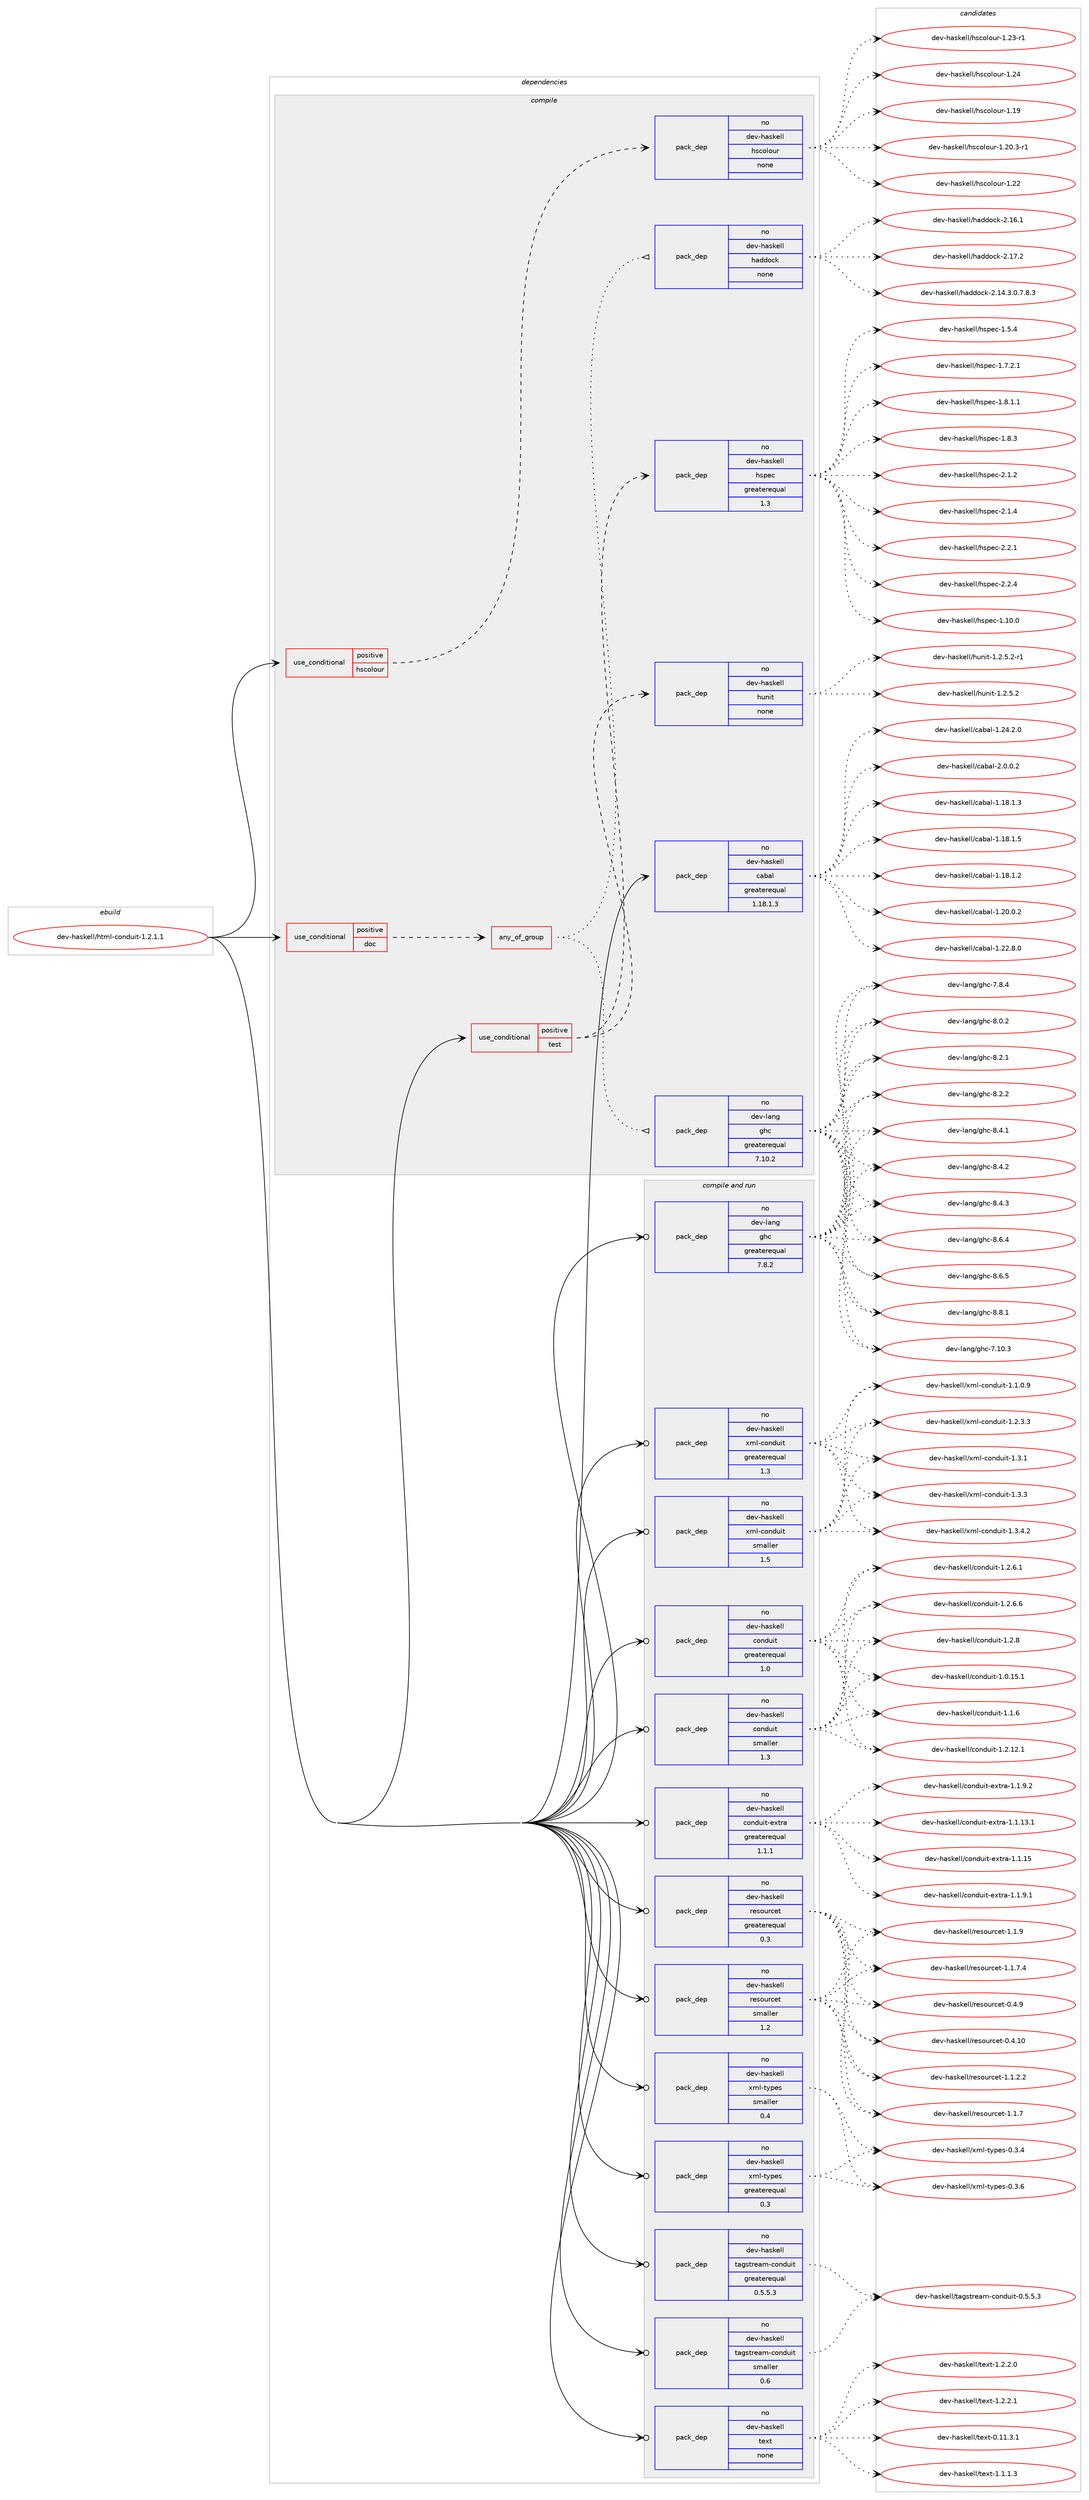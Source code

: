 digraph prolog {

# *************
# Graph options
# *************

newrank=true;
concentrate=true;
compound=true;
graph [rankdir=LR,fontname=Helvetica,fontsize=10,ranksep=1.5];#, ranksep=2.5, nodesep=0.2];
edge  [arrowhead=vee];
node  [fontname=Helvetica,fontsize=10];

# **********
# The ebuild
# **********

subgraph cluster_leftcol {
color=gray;
rank=same;
label=<<i>ebuild</i>>;
id [label="dev-haskell/html-conduit-1.2.1.1", color=red, width=4, href="../dev-haskell/html-conduit-1.2.1.1.svg"];
}

# ****************
# The dependencies
# ****************

subgraph cluster_midcol {
color=gray;
label=<<i>dependencies</i>>;
subgraph cluster_compile {
fillcolor="#eeeeee";
style=filled;
label=<<i>compile</i>>;
subgraph cond126249 {
dependency535902 [label=<<TABLE BORDER="0" CELLBORDER="1" CELLSPACING="0" CELLPADDING="4"><TR><TD ROWSPAN="3" CELLPADDING="10">use_conditional</TD></TR><TR><TD>positive</TD></TR><TR><TD>doc</TD></TR></TABLE>>, shape=none, color=red];
subgraph any10037 {
dependency535903 [label=<<TABLE BORDER="0" CELLBORDER="1" CELLSPACING="0" CELLPADDING="4"><TR><TD CELLPADDING="10">any_of_group</TD></TR></TABLE>>, shape=none, color=red];subgraph pack399259 {
dependency535904 [label=<<TABLE BORDER="0" CELLBORDER="1" CELLSPACING="0" CELLPADDING="4" WIDTH="220"><TR><TD ROWSPAN="6" CELLPADDING="30">pack_dep</TD></TR><TR><TD WIDTH="110">no</TD></TR><TR><TD>dev-haskell</TD></TR><TR><TD>haddock</TD></TR><TR><TD>none</TD></TR><TR><TD></TD></TR></TABLE>>, shape=none, color=blue];
}
dependency535903:e -> dependency535904:w [weight=20,style="dotted",arrowhead="oinv"];
subgraph pack399260 {
dependency535905 [label=<<TABLE BORDER="0" CELLBORDER="1" CELLSPACING="0" CELLPADDING="4" WIDTH="220"><TR><TD ROWSPAN="6" CELLPADDING="30">pack_dep</TD></TR><TR><TD WIDTH="110">no</TD></TR><TR><TD>dev-lang</TD></TR><TR><TD>ghc</TD></TR><TR><TD>greaterequal</TD></TR><TR><TD>7.10.2</TD></TR></TABLE>>, shape=none, color=blue];
}
dependency535903:e -> dependency535905:w [weight=20,style="dotted",arrowhead="oinv"];
}
dependency535902:e -> dependency535903:w [weight=20,style="dashed",arrowhead="vee"];
}
id:e -> dependency535902:w [weight=20,style="solid",arrowhead="vee"];
subgraph cond126250 {
dependency535906 [label=<<TABLE BORDER="0" CELLBORDER="1" CELLSPACING="0" CELLPADDING="4"><TR><TD ROWSPAN="3" CELLPADDING="10">use_conditional</TD></TR><TR><TD>positive</TD></TR><TR><TD>hscolour</TD></TR></TABLE>>, shape=none, color=red];
subgraph pack399261 {
dependency535907 [label=<<TABLE BORDER="0" CELLBORDER="1" CELLSPACING="0" CELLPADDING="4" WIDTH="220"><TR><TD ROWSPAN="6" CELLPADDING="30">pack_dep</TD></TR><TR><TD WIDTH="110">no</TD></TR><TR><TD>dev-haskell</TD></TR><TR><TD>hscolour</TD></TR><TR><TD>none</TD></TR><TR><TD></TD></TR></TABLE>>, shape=none, color=blue];
}
dependency535906:e -> dependency535907:w [weight=20,style="dashed",arrowhead="vee"];
}
id:e -> dependency535906:w [weight=20,style="solid",arrowhead="vee"];
subgraph cond126251 {
dependency535908 [label=<<TABLE BORDER="0" CELLBORDER="1" CELLSPACING="0" CELLPADDING="4"><TR><TD ROWSPAN="3" CELLPADDING="10">use_conditional</TD></TR><TR><TD>positive</TD></TR><TR><TD>test</TD></TR></TABLE>>, shape=none, color=red];
subgraph pack399262 {
dependency535909 [label=<<TABLE BORDER="0" CELLBORDER="1" CELLSPACING="0" CELLPADDING="4" WIDTH="220"><TR><TD ROWSPAN="6" CELLPADDING="30">pack_dep</TD></TR><TR><TD WIDTH="110">no</TD></TR><TR><TD>dev-haskell</TD></TR><TR><TD>hspec</TD></TR><TR><TD>greaterequal</TD></TR><TR><TD>1.3</TD></TR></TABLE>>, shape=none, color=blue];
}
dependency535908:e -> dependency535909:w [weight=20,style="dashed",arrowhead="vee"];
subgraph pack399263 {
dependency535910 [label=<<TABLE BORDER="0" CELLBORDER="1" CELLSPACING="0" CELLPADDING="4" WIDTH="220"><TR><TD ROWSPAN="6" CELLPADDING="30">pack_dep</TD></TR><TR><TD WIDTH="110">no</TD></TR><TR><TD>dev-haskell</TD></TR><TR><TD>hunit</TD></TR><TR><TD>none</TD></TR><TR><TD></TD></TR></TABLE>>, shape=none, color=blue];
}
dependency535908:e -> dependency535910:w [weight=20,style="dashed",arrowhead="vee"];
}
id:e -> dependency535908:w [weight=20,style="solid",arrowhead="vee"];
subgraph pack399264 {
dependency535911 [label=<<TABLE BORDER="0" CELLBORDER="1" CELLSPACING="0" CELLPADDING="4" WIDTH="220"><TR><TD ROWSPAN="6" CELLPADDING="30">pack_dep</TD></TR><TR><TD WIDTH="110">no</TD></TR><TR><TD>dev-haskell</TD></TR><TR><TD>cabal</TD></TR><TR><TD>greaterequal</TD></TR><TR><TD>1.18.1.3</TD></TR></TABLE>>, shape=none, color=blue];
}
id:e -> dependency535911:w [weight=20,style="solid",arrowhead="vee"];
}
subgraph cluster_compileandrun {
fillcolor="#eeeeee";
style=filled;
label=<<i>compile and run</i>>;
subgraph pack399265 {
dependency535912 [label=<<TABLE BORDER="0" CELLBORDER="1" CELLSPACING="0" CELLPADDING="4" WIDTH="220"><TR><TD ROWSPAN="6" CELLPADDING="30">pack_dep</TD></TR><TR><TD WIDTH="110">no</TD></TR><TR><TD>dev-haskell</TD></TR><TR><TD>conduit</TD></TR><TR><TD>greaterequal</TD></TR><TR><TD>1.0</TD></TR></TABLE>>, shape=none, color=blue];
}
id:e -> dependency535912:w [weight=20,style="solid",arrowhead="odotvee"];
subgraph pack399266 {
dependency535913 [label=<<TABLE BORDER="0" CELLBORDER="1" CELLSPACING="0" CELLPADDING="4" WIDTH="220"><TR><TD ROWSPAN="6" CELLPADDING="30">pack_dep</TD></TR><TR><TD WIDTH="110">no</TD></TR><TR><TD>dev-haskell</TD></TR><TR><TD>conduit</TD></TR><TR><TD>smaller</TD></TR><TR><TD>1.3</TD></TR></TABLE>>, shape=none, color=blue];
}
id:e -> dependency535913:w [weight=20,style="solid",arrowhead="odotvee"];
subgraph pack399267 {
dependency535914 [label=<<TABLE BORDER="0" CELLBORDER="1" CELLSPACING="0" CELLPADDING="4" WIDTH="220"><TR><TD ROWSPAN="6" CELLPADDING="30">pack_dep</TD></TR><TR><TD WIDTH="110">no</TD></TR><TR><TD>dev-haskell</TD></TR><TR><TD>conduit-extra</TD></TR><TR><TD>greaterequal</TD></TR><TR><TD>1.1.1</TD></TR></TABLE>>, shape=none, color=blue];
}
id:e -> dependency535914:w [weight=20,style="solid",arrowhead="odotvee"];
subgraph pack399268 {
dependency535915 [label=<<TABLE BORDER="0" CELLBORDER="1" CELLSPACING="0" CELLPADDING="4" WIDTH="220"><TR><TD ROWSPAN="6" CELLPADDING="30">pack_dep</TD></TR><TR><TD WIDTH="110">no</TD></TR><TR><TD>dev-haskell</TD></TR><TR><TD>resourcet</TD></TR><TR><TD>greaterequal</TD></TR><TR><TD>0.3</TD></TR></TABLE>>, shape=none, color=blue];
}
id:e -> dependency535915:w [weight=20,style="solid",arrowhead="odotvee"];
subgraph pack399269 {
dependency535916 [label=<<TABLE BORDER="0" CELLBORDER="1" CELLSPACING="0" CELLPADDING="4" WIDTH="220"><TR><TD ROWSPAN="6" CELLPADDING="30">pack_dep</TD></TR><TR><TD WIDTH="110">no</TD></TR><TR><TD>dev-haskell</TD></TR><TR><TD>resourcet</TD></TR><TR><TD>smaller</TD></TR><TR><TD>1.2</TD></TR></TABLE>>, shape=none, color=blue];
}
id:e -> dependency535916:w [weight=20,style="solid",arrowhead="odotvee"];
subgraph pack399270 {
dependency535917 [label=<<TABLE BORDER="0" CELLBORDER="1" CELLSPACING="0" CELLPADDING="4" WIDTH="220"><TR><TD ROWSPAN="6" CELLPADDING="30">pack_dep</TD></TR><TR><TD WIDTH="110">no</TD></TR><TR><TD>dev-haskell</TD></TR><TR><TD>tagstream-conduit</TD></TR><TR><TD>greaterequal</TD></TR><TR><TD>0.5.5.3</TD></TR></TABLE>>, shape=none, color=blue];
}
id:e -> dependency535917:w [weight=20,style="solid",arrowhead="odotvee"];
subgraph pack399271 {
dependency535918 [label=<<TABLE BORDER="0" CELLBORDER="1" CELLSPACING="0" CELLPADDING="4" WIDTH="220"><TR><TD ROWSPAN="6" CELLPADDING="30">pack_dep</TD></TR><TR><TD WIDTH="110">no</TD></TR><TR><TD>dev-haskell</TD></TR><TR><TD>tagstream-conduit</TD></TR><TR><TD>smaller</TD></TR><TR><TD>0.6</TD></TR></TABLE>>, shape=none, color=blue];
}
id:e -> dependency535918:w [weight=20,style="solid",arrowhead="odotvee"];
subgraph pack399272 {
dependency535919 [label=<<TABLE BORDER="0" CELLBORDER="1" CELLSPACING="0" CELLPADDING="4" WIDTH="220"><TR><TD ROWSPAN="6" CELLPADDING="30">pack_dep</TD></TR><TR><TD WIDTH="110">no</TD></TR><TR><TD>dev-haskell</TD></TR><TR><TD>text</TD></TR><TR><TD>none</TD></TR><TR><TD></TD></TR></TABLE>>, shape=none, color=blue];
}
id:e -> dependency535919:w [weight=20,style="solid",arrowhead="odotvee"];
subgraph pack399273 {
dependency535920 [label=<<TABLE BORDER="0" CELLBORDER="1" CELLSPACING="0" CELLPADDING="4" WIDTH="220"><TR><TD ROWSPAN="6" CELLPADDING="30">pack_dep</TD></TR><TR><TD WIDTH="110">no</TD></TR><TR><TD>dev-haskell</TD></TR><TR><TD>xml-conduit</TD></TR><TR><TD>greaterequal</TD></TR><TR><TD>1.3</TD></TR></TABLE>>, shape=none, color=blue];
}
id:e -> dependency535920:w [weight=20,style="solid",arrowhead="odotvee"];
subgraph pack399274 {
dependency535921 [label=<<TABLE BORDER="0" CELLBORDER="1" CELLSPACING="0" CELLPADDING="4" WIDTH="220"><TR><TD ROWSPAN="6" CELLPADDING="30">pack_dep</TD></TR><TR><TD WIDTH="110">no</TD></TR><TR><TD>dev-haskell</TD></TR><TR><TD>xml-conduit</TD></TR><TR><TD>smaller</TD></TR><TR><TD>1.5</TD></TR></TABLE>>, shape=none, color=blue];
}
id:e -> dependency535921:w [weight=20,style="solid",arrowhead="odotvee"];
subgraph pack399275 {
dependency535922 [label=<<TABLE BORDER="0" CELLBORDER="1" CELLSPACING="0" CELLPADDING="4" WIDTH="220"><TR><TD ROWSPAN="6" CELLPADDING="30">pack_dep</TD></TR><TR><TD WIDTH="110">no</TD></TR><TR><TD>dev-haskell</TD></TR><TR><TD>xml-types</TD></TR><TR><TD>greaterequal</TD></TR><TR><TD>0.3</TD></TR></TABLE>>, shape=none, color=blue];
}
id:e -> dependency535922:w [weight=20,style="solid",arrowhead="odotvee"];
subgraph pack399276 {
dependency535923 [label=<<TABLE BORDER="0" CELLBORDER="1" CELLSPACING="0" CELLPADDING="4" WIDTH="220"><TR><TD ROWSPAN="6" CELLPADDING="30">pack_dep</TD></TR><TR><TD WIDTH="110">no</TD></TR><TR><TD>dev-haskell</TD></TR><TR><TD>xml-types</TD></TR><TR><TD>smaller</TD></TR><TR><TD>0.4</TD></TR></TABLE>>, shape=none, color=blue];
}
id:e -> dependency535923:w [weight=20,style="solid",arrowhead="odotvee"];
subgraph pack399277 {
dependency535924 [label=<<TABLE BORDER="0" CELLBORDER="1" CELLSPACING="0" CELLPADDING="4" WIDTH="220"><TR><TD ROWSPAN="6" CELLPADDING="30">pack_dep</TD></TR><TR><TD WIDTH="110">no</TD></TR><TR><TD>dev-lang</TD></TR><TR><TD>ghc</TD></TR><TR><TD>greaterequal</TD></TR><TR><TD>7.8.2</TD></TR></TABLE>>, shape=none, color=blue];
}
id:e -> dependency535924:w [weight=20,style="solid",arrowhead="odotvee"];
}
subgraph cluster_run {
fillcolor="#eeeeee";
style=filled;
label=<<i>run</i>>;
}
}

# **************
# The candidates
# **************

subgraph cluster_choices {
rank=same;
color=gray;
label=<<i>candidates</i>>;

subgraph choice399259 {
color=black;
nodesep=1;
choice1001011184510497115107101108108471049710010011199107455046495246514648465546564651 [label="dev-haskell/haddock-2.14.3.0.7.8.3", color=red, width=4,href="../dev-haskell/haddock-2.14.3.0.7.8.3.svg"];
choice100101118451049711510710110810847104971001001119910745504649544649 [label="dev-haskell/haddock-2.16.1", color=red, width=4,href="../dev-haskell/haddock-2.16.1.svg"];
choice100101118451049711510710110810847104971001001119910745504649554650 [label="dev-haskell/haddock-2.17.2", color=red, width=4,href="../dev-haskell/haddock-2.17.2.svg"];
dependency535904:e -> choice1001011184510497115107101108108471049710010011199107455046495246514648465546564651:w [style=dotted,weight="100"];
dependency535904:e -> choice100101118451049711510710110810847104971001001119910745504649544649:w [style=dotted,weight="100"];
dependency535904:e -> choice100101118451049711510710110810847104971001001119910745504649554650:w [style=dotted,weight="100"];
}
subgraph choice399260 {
color=black;
nodesep=1;
choice1001011184510897110103471031049945554649484651 [label="dev-lang/ghc-7.10.3", color=red, width=4,href="../dev-lang/ghc-7.10.3.svg"];
choice10010111845108971101034710310499455546564652 [label="dev-lang/ghc-7.8.4", color=red, width=4,href="../dev-lang/ghc-7.8.4.svg"];
choice10010111845108971101034710310499455646484650 [label="dev-lang/ghc-8.0.2", color=red, width=4,href="../dev-lang/ghc-8.0.2.svg"];
choice10010111845108971101034710310499455646504649 [label="dev-lang/ghc-8.2.1", color=red, width=4,href="../dev-lang/ghc-8.2.1.svg"];
choice10010111845108971101034710310499455646504650 [label="dev-lang/ghc-8.2.2", color=red, width=4,href="../dev-lang/ghc-8.2.2.svg"];
choice10010111845108971101034710310499455646524649 [label="dev-lang/ghc-8.4.1", color=red, width=4,href="../dev-lang/ghc-8.4.1.svg"];
choice10010111845108971101034710310499455646524650 [label="dev-lang/ghc-8.4.2", color=red, width=4,href="../dev-lang/ghc-8.4.2.svg"];
choice10010111845108971101034710310499455646524651 [label="dev-lang/ghc-8.4.3", color=red, width=4,href="../dev-lang/ghc-8.4.3.svg"];
choice10010111845108971101034710310499455646544652 [label="dev-lang/ghc-8.6.4", color=red, width=4,href="../dev-lang/ghc-8.6.4.svg"];
choice10010111845108971101034710310499455646544653 [label="dev-lang/ghc-8.6.5", color=red, width=4,href="../dev-lang/ghc-8.6.5.svg"];
choice10010111845108971101034710310499455646564649 [label="dev-lang/ghc-8.8.1", color=red, width=4,href="../dev-lang/ghc-8.8.1.svg"];
dependency535905:e -> choice1001011184510897110103471031049945554649484651:w [style=dotted,weight="100"];
dependency535905:e -> choice10010111845108971101034710310499455546564652:w [style=dotted,weight="100"];
dependency535905:e -> choice10010111845108971101034710310499455646484650:w [style=dotted,weight="100"];
dependency535905:e -> choice10010111845108971101034710310499455646504649:w [style=dotted,weight="100"];
dependency535905:e -> choice10010111845108971101034710310499455646504650:w [style=dotted,weight="100"];
dependency535905:e -> choice10010111845108971101034710310499455646524649:w [style=dotted,weight="100"];
dependency535905:e -> choice10010111845108971101034710310499455646524650:w [style=dotted,weight="100"];
dependency535905:e -> choice10010111845108971101034710310499455646524651:w [style=dotted,weight="100"];
dependency535905:e -> choice10010111845108971101034710310499455646544652:w [style=dotted,weight="100"];
dependency535905:e -> choice10010111845108971101034710310499455646544653:w [style=dotted,weight="100"];
dependency535905:e -> choice10010111845108971101034710310499455646564649:w [style=dotted,weight="100"];
}
subgraph choice399261 {
color=black;
nodesep=1;
choice100101118451049711510710110810847104115991111081111171144549464957 [label="dev-haskell/hscolour-1.19", color=red, width=4,href="../dev-haskell/hscolour-1.19.svg"];
choice10010111845104971151071011081084710411599111108111117114454946504846514511449 [label="dev-haskell/hscolour-1.20.3-r1", color=red, width=4,href="../dev-haskell/hscolour-1.20.3-r1.svg"];
choice100101118451049711510710110810847104115991111081111171144549465050 [label="dev-haskell/hscolour-1.22", color=red, width=4,href="../dev-haskell/hscolour-1.22.svg"];
choice1001011184510497115107101108108471041159911110811111711445494650514511449 [label="dev-haskell/hscolour-1.23-r1", color=red, width=4,href="../dev-haskell/hscolour-1.23-r1.svg"];
choice100101118451049711510710110810847104115991111081111171144549465052 [label="dev-haskell/hscolour-1.24", color=red, width=4,href="../dev-haskell/hscolour-1.24.svg"];
dependency535907:e -> choice100101118451049711510710110810847104115991111081111171144549464957:w [style=dotted,weight="100"];
dependency535907:e -> choice10010111845104971151071011081084710411599111108111117114454946504846514511449:w [style=dotted,weight="100"];
dependency535907:e -> choice100101118451049711510710110810847104115991111081111171144549465050:w [style=dotted,weight="100"];
dependency535907:e -> choice1001011184510497115107101108108471041159911110811111711445494650514511449:w [style=dotted,weight="100"];
dependency535907:e -> choice100101118451049711510710110810847104115991111081111171144549465052:w [style=dotted,weight="100"];
}
subgraph choice399262 {
color=black;
nodesep=1;
choice1001011184510497115107101108108471041151121019945494649484648 [label="dev-haskell/hspec-1.10.0", color=red, width=4,href="../dev-haskell/hspec-1.10.0.svg"];
choice10010111845104971151071011081084710411511210199454946534652 [label="dev-haskell/hspec-1.5.4", color=red, width=4,href="../dev-haskell/hspec-1.5.4.svg"];
choice100101118451049711510710110810847104115112101994549465546504649 [label="dev-haskell/hspec-1.7.2.1", color=red, width=4,href="../dev-haskell/hspec-1.7.2.1.svg"];
choice100101118451049711510710110810847104115112101994549465646494649 [label="dev-haskell/hspec-1.8.1.1", color=red, width=4,href="../dev-haskell/hspec-1.8.1.1.svg"];
choice10010111845104971151071011081084710411511210199454946564651 [label="dev-haskell/hspec-1.8.3", color=red, width=4,href="../dev-haskell/hspec-1.8.3.svg"];
choice10010111845104971151071011081084710411511210199455046494650 [label="dev-haskell/hspec-2.1.2", color=red, width=4,href="../dev-haskell/hspec-2.1.2.svg"];
choice10010111845104971151071011081084710411511210199455046494652 [label="dev-haskell/hspec-2.1.4", color=red, width=4,href="../dev-haskell/hspec-2.1.4.svg"];
choice10010111845104971151071011081084710411511210199455046504649 [label="dev-haskell/hspec-2.2.1", color=red, width=4,href="../dev-haskell/hspec-2.2.1.svg"];
choice10010111845104971151071011081084710411511210199455046504652 [label="dev-haskell/hspec-2.2.4", color=red, width=4,href="../dev-haskell/hspec-2.2.4.svg"];
dependency535909:e -> choice1001011184510497115107101108108471041151121019945494649484648:w [style=dotted,weight="100"];
dependency535909:e -> choice10010111845104971151071011081084710411511210199454946534652:w [style=dotted,weight="100"];
dependency535909:e -> choice100101118451049711510710110810847104115112101994549465546504649:w [style=dotted,weight="100"];
dependency535909:e -> choice100101118451049711510710110810847104115112101994549465646494649:w [style=dotted,weight="100"];
dependency535909:e -> choice10010111845104971151071011081084710411511210199454946564651:w [style=dotted,weight="100"];
dependency535909:e -> choice10010111845104971151071011081084710411511210199455046494650:w [style=dotted,weight="100"];
dependency535909:e -> choice10010111845104971151071011081084710411511210199455046494652:w [style=dotted,weight="100"];
dependency535909:e -> choice10010111845104971151071011081084710411511210199455046504649:w [style=dotted,weight="100"];
dependency535909:e -> choice10010111845104971151071011081084710411511210199455046504652:w [style=dotted,weight="100"];
}
subgraph choice399263 {
color=black;
nodesep=1;
choice1001011184510497115107101108108471041171101051164549465046534650 [label="dev-haskell/hunit-1.2.5.2", color=red, width=4,href="../dev-haskell/hunit-1.2.5.2.svg"];
choice10010111845104971151071011081084710411711010511645494650465346504511449 [label="dev-haskell/hunit-1.2.5.2-r1", color=red, width=4,href="../dev-haskell/hunit-1.2.5.2-r1.svg"];
dependency535910:e -> choice1001011184510497115107101108108471041171101051164549465046534650:w [style=dotted,weight="100"];
dependency535910:e -> choice10010111845104971151071011081084710411711010511645494650465346504511449:w [style=dotted,weight="100"];
}
subgraph choice399264 {
color=black;
nodesep=1;
choice10010111845104971151071011081084799979897108454946495646494650 [label="dev-haskell/cabal-1.18.1.2", color=red, width=4,href="../dev-haskell/cabal-1.18.1.2.svg"];
choice10010111845104971151071011081084799979897108454946495646494651 [label="dev-haskell/cabal-1.18.1.3", color=red, width=4,href="../dev-haskell/cabal-1.18.1.3.svg"];
choice10010111845104971151071011081084799979897108454946495646494653 [label="dev-haskell/cabal-1.18.1.5", color=red, width=4,href="../dev-haskell/cabal-1.18.1.5.svg"];
choice10010111845104971151071011081084799979897108454946504846484650 [label="dev-haskell/cabal-1.20.0.2", color=red, width=4,href="../dev-haskell/cabal-1.20.0.2.svg"];
choice10010111845104971151071011081084799979897108454946505046564648 [label="dev-haskell/cabal-1.22.8.0", color=red, width=4,href="../dev-haskell/cabal-1.22.8.0.svg"];
choice10010111845104971151071011081084799979897108454946505246504648 [label="dev-haskell/cabal-1.24.2.0", color=red, width=4,href="../dev-haskell/cabal-1.24.2.0.svg"];
choice100101118451049711510710110810847999798971084550464846484650 [label="dev-haskell/cabal-2.0.0.2", color=red, width=4,href="../dev-haskell/cabal-2.0.0.2.svg"];
dependency535911:e -> choice10010111845104971151071011081084799979897108454946495646494650:w [style=dotted,weight="100"];
dependency535911:e -> choice10010111845104971151071011081084799979897108454946495646494651:w [style=dotted,weight="100"];
dependency535911:e -> choice10010111845104971151071011081084799979897108454946495646494653:w [style=dotted,weight="100"];
dependency535911:e -> choice10010111845104971151071011081084799979897108454946504846484650:w [style=dotted,weight="100"];
dependency535911:e -> choice10010111845104971151071011081084799979897108454946505046564648:w [style=dotted,weight="100"];
dependency535911:e -> choice10010111845104971151071011081084799979897108454946505246504648:w [style=dotted,weight="100"];
dependency535911:e -> choice100101118451049711510710110810847999798971084550464846484650:w [style=dotted,weight="100"];
}
subgraph choice399265 {
color=black;
nodesep=1;
choice10010111845104971151071011081084799111110100117105116454946484649534649 [label="dev-haskell/conduit-1.0.15.1", color=red, width=4,href="../dev-haskell/conduit-1.0.15.1.svg"];
choice10010111845104971151071011081084799111110100117105116454946494654 [label="dev-haskell/conduit-1.1.6", color=red, width=4,href="../dev-haskell/conduit-1.1.6.svg"];
choice10010111845104971151071011081084799111110100117105116454946504649504649 [label="dev-haskell/conduit-1.2.12.1", color=red, width=4,href="../dev-haskell/conduit-1.2.12.1.svg"];
choice100101118451049711510710110810847991111101001171051164549465046544649 [label="dev-haskell/conduit-1.2.6.1", color=red, width=4,href="../dev-haskell/conduit-1.2.6.1.svg"];
choice100101118451049711510710110810847991111101001171051164549465046544654 [label="dev-haskell/conduit-1.2.6.6", color=red, width=4,href="../dev-haskell/conduit-1.2.6.6.svg"];
choice10010111845104971151071011081084799111110100117105116454946504656 [label="dev-haskell/conduit-1.2.8", color=red, width=4,href="../dev-haskell/conduit-1.2.8.svg"];
dependency535912:e -> choice10010111845104971151071011081084799111110100117105116454946484649534649:w [style=dotted,weight="100"];
dependency535912:e -> choice10010111845104971151071011081084799111110100117105116454946494654:w [style=dotted,weight="100"];
dependency535912:e -> choice10010111845104971151071011081084799111110100117105116454946504649504649:w [style=dotted,weight="100"];
dependency535912:e -> choice100101118451049711510710110810847991111101001171051164549465046544649:w [style=dotted,weight="100"];
dependency535912:e -> choice100101118451049711510710110810847991111101001171051164549465046544654:w [style=dotted,weight="100"];
dependency535912:e -> choice10010111845104971151071011081084799111110100117105116454946504656:w [style=dotted,weight="100"];
}
subgraph choice399266 {
color=black;
nodesep=1;
choice10010111845104971151071011081084799111110100117105116454946484649534649 [label="dev-haskell/conduit-1.0.15.1", color=red, width=4,href="../dev-haskell/conduit-1.0.15.1.svg"];
choice10010111845104971151071011081084799111110100117105116454946494654 [label="dev-haskell/conduit-1.1.6", color=red, width=4,href="../dev-haskell/conduit-1.1.6.svg"];
choice10010111845104971151071011081084799111110100117105116454946504649504649 [label="dev-haskell/conduit-1.2.12.1", color=red, width=4,href="../dev-haskell/conduit-1.2.12.1.svg"];
choice100101118451049711510710110810847991111101001171051164549465046544649 [label="dev-haskell/conduit-1.2.6.1", color=red, width=4,href="../dev-haskell/conduit-1.2.6.1.svg"];
choice100101118451049711510710110810847991111101001171051164549465046544654 [label="dev-haskell/conduit-1.2.6.6", color=red, width=4,href="../dev-haskell/conduit-1.2.6.6.svg"];
choice10010111845104971151071011081084799111110100117105116454946504656 [label="dev-haskell/conduit-1.2.8", color=red, width=4,href="../dev-haskell/conduit-1.2.8.svg"];
dependency535913:e -> choice10010111845104971151071011081084799111110100117105116454946484649534649:w [style=dotted,weight="100"];
dependency535913:e -> choice10010111845104971151071011081084799111110100117105116454946494654:w [style=dotted,weight="100"];
dependency535913:e -> choice10010111845104971151071011081084799111110100117105116454946504649504649:w [style=dotted,weight="100"];
dependency535913:e -> choice100101118451049711510710110810847991111101001171051164549465046544649:w [style=dotted,weight="100"];
dependency535913:e -> choice100101118451049711510710110810847991111101001171051164549465046544654:w [style=dotted,weight="100"];
dependency535913:e -> choice10010111845104971151071011081084799111110100117105116454946504656:w [style=dotted,weight="100"];
}
subgraph choice399267 {
color=black;
nodesep=1;
choice100101118451049711510710110810847991111101001171051164510112011611497454946494649514649 [label="dev-haskell/conduit-extra-1.1.13.1", color=red, width=4,href="../dev-haskell/conduit-extra-1.1.13.1.svg"];
choice10010111845104971151071011081084799111110100117105116451011201161149745494649464953 [label="dev-haskell/conduit-extra-1.1.15", color=red, width=4,href="../dev-haskell/conduit-extra-1.1.15.svg"];
choice1001011184510497115107101108108479911111010011710511645101120116114974549464946574649 [label="dev-haskell/conduit-extra-1.1.9.1", color=red, width=4,href="../dev-haskell/conduit-extra-1.1.9.1.svg"];
choice1001011184510497115107101108108479911111010011710511645101120116114974549464946574650 [label="dev-haskell/conduit-extra-1.1.9.2", color=red, width=4,href="../dev-haskell/conduit-extra-1.1.9.2.svg"];
dependency535914:e -> choice100101118451049711510710110810847991111101001171051164510112011611497454946494649514649:w [style=dotted,weight="100"];
dependency535914:e -> choice10010111845104971151071011081084799111110100117105116451011201161149745494649464953:w [style=dotted,weight="100"];
dependency535914:e -> choice1001011184510497115107101108108479911111010011710511645101120116114974549464946574649:w [style=dotted,weight="100"];
dependency535914:e -> choice1001011184510497115107101108108479911111010011710511645101120116114974549464946574650:w [style=dotted,weight="100"];
}
subgraph choice399268 {
color=black;
nodesep=1;
choice1001011184510497115107101108108471141011151111171149910111645484652464948 [label="dev-haskell/resourcet-0.4.10", color=red, width=4,href="../dev-haskell/resourcet-0.4.10.svg"];
choice10010111845104971151071011081084711410111511111711499101116454846524657 [label="dev-haskell/resourcet-0.4.9", color=red, width=4,href="../dev-haskell/resourcet-0.4.9.svg"];
choice100101118451049711510710110810847114101115111117114991011164549464946504650 [label="dev-haskell/resourcet-1.1.2.2", color=red, width=4,href="../dev-haskell/resourcet-1.1.2.2.svg"];
choice10010111845104971151071011081084711410111511111711499101116454946494655 [label="dev-haskell/resourcet-1.1.7", color=red, width=4,href="../dev-haskell/resourcet-1.1.7.svg"];
choice100101118451049711510710110810847114101115111117114991011164549464946554652 [label="dev-haskell/resourcet-1.1.7.4", color=red, width=4,href="../dev-haskell/resourcet-1.1.7.4.svg"];
choice10010111845104971151071011081084711410111511111711499101116454946494657 [label="dev-haskell/resourcet-1.1.9", color=red, width=4,href="../dev-haskell/resourcet-1.1.9.svg"];
dependency535915:e -> choice1001011184510497115107101108108471141011151111171149910111645484652464948:w [style=dotted,weight="100"];
dependency535915:e -> choice10010111845104971151071011081084711410111511111711499101116454846524657:w [style=dotted,weight="100"];
dependency535915:e -> choice100101118451049711510710110810847114101115111117114991011164549464946504650:w [style=dotted,weight="100"];
dependency535915:e -> choice10010111845104971151071011081084711410111511111711499101116454946494655:w [style=dotted,weight="100"];
dependency535915:e -> choice100101118451049711510710110810847114101115111117114991011164549464946554652:w [style=dotted,weight="100"];
dependency535915:e -> choice10010111845104971151071011081084711410111511111711499101116454946494657:w [style=dotted,weight="100"];
}
subgraph choice399269 {
color=black;
nodesep=1;
choice1001011184510497115107101108108471141011151111171149910111645484652464948 [label="dev-haskell/resourcet-0.4.10", color=red, width=4,href="../dev-haskell/resourcet-0.4.10.svg"];
choice10010111845104971151071011081084711410111511111711499101116454846524657 [label="dev-haskell/resourcet-0.4.9", color=red, width=4,href="../dev-haskell/resourcet-0.4.9.svg"];
choice100101118451049711510710110810847114101115111117114991011164549464946504650 [label="dev-haskell/resourcet-1.1.2.2", color=red, width=4,href="../dev-haskell/resourcet-1.1.2.2.svg"];
choice10010111845104971151071011081084711410111511111711499101116454946494655 [label="dev-haskell/resourcet-1.1.7", color=red, width=4,href="../dev-haskell/resourcet-1.1.7.svg"];
choice100101118451049711510710110810847114101115111117114991011164549464946554652 [label="dev-haskell/resourcet-1.1.7.4", color=red, width=4,href="../dev-haskell/resourcet-1.1.7.4.svg"];
choice10010111845104971151071011081084711410111511111711499101116454946494657 [label="dev-haskell/resourcet-1.1.9", color=red, width=4,href="../dev-haskell/resourcet-1.1.9.svg"];
dependency535916:e -> choice1001011184510497115107101108108471141011151111171149910111645484652464948:w [style=dotted,weight="100"];
dependency535916:e -> choice10010111845104971151071011081084711410111511111711499101116454846524657:w [style=dotted,weight="100"];
dependency535916:e -> choice100101118451049711510710110810847114101115111117114991011164549464946504650:w [style=dotted,weight="100"];
dependency535916:e -> choice10010111845104971151071011081084711410111511111711499101116454946494655:w [style=dotted,weight="100"];
dependency535916:e -> choice100101118451049711510710110810847114101115111117114991011164549464946554652:w [style=dotted,weight="100"];
dependency535916:e -> choice10010111845104971151071011081084711410111511111711499101116454946494657:w [style=dotted,weight="100"];
}
subgraph choice399270 {
color=black;
nodesep=1;
choice100101118451049711510710110810847116971031151161141019710945991111101001171051164548465346534651 [label="dev-haskell/tagstream-conduit-0.5.5.3", color=red, width=4,href="../dev-haskell/tagstream-conduit-0.5.5.3.svg"];
dependency535917:e -> choice100101118451049711510710110810847116971031151161141019710945991111101001171051164548465346534651:w [style=dotted,weight="100"];
}
subgraph choice399271 {
color=black;
nodesep=1;
choice100101118451049711510710110810847116971031151161141019710945991111101001171051164548465346534651 [label="dev-haskell/tagstream-conduit-0.5.5.3", color=red, width=4,href="../dev-haskell/tagstream-conduit-0.5.5.3.svg"];
dependency535918:e -> choice100101118451049711510710110810847116971031151161141019710945991111101001171051164548465346534651:w [style=dotted,weight="100"];
}
subgraph choice399272 {
color=black;
nodesep=1;
choice100101118451049711510710110810847116101120116454846494946514649 [label="dev-haskell/text-0.11.3.1", color=red, width=4,href="../dev-haskell/text-0.11.3.1.svg"];
choice1001011184510497115107101108108471161011201164549464946494651 [label="dev-haskell/text-1.1.1.3", color=red, width=4,href="../dev-haskell/text-1.1.1.3.svg"];
choice1001011184510497115107101108108471161011201164549465046504648 [label="dev-haskell/text-1.2.2.0", color=red, width=4,href="../dev-haskell/text-1.2.2.0.svg"];
choice1001011184510497115107101108108471161011201164549465046504649 [label="dev-haskell/text-1.2.2.1", color=red, width=4,href="../dev-haskell/text-1.2.2.1.svg"];
dependency535919:e -> choice100101118451049711510710110810847116101120116454846494946514649:w [style=dotted,weight="100"];
dependency535919:e -> choice1001011184510497115107101108108471161011201164549464946494651:w [style=dotted,weight="100"];
dependency535919:e -> choice1001011184510497115107101108108471161011201164549465046504648:w [style=dotted,weight="100"];
dependency535919:e -> choice1001011184510497115107101108108471161011201164549465046504649:w [style=dotted,weight="100"];
}
subgraph choice399273 {
color=black;
nodesep=1;
choice10010111845104971151071011081084712010910845991111101001171051164549464946484657 [label="dev-haskell/xml-conduit-1.1.0.9", color=red, width=4,href="../dev-haskell/xml-conduit-1.1.0.9.svg"];
choice10010111845104971151071011081084712010910845991111101001171051164549465046514651 [label="dev-haskell/xml-conduit-1.2.3.3", color=red, width=4,href="../dev-haskell/xml-conduit-1.2.3.3.svg"];
choice1001011184510497115107101108108471201091084599111110100117105116454946514649 [label="dev-haskell/xml-conduit-1.3.1", color=red, width=4,href="../dev-haskell/xml-conduit-1.3.1.svg"];
choice1001011184510497115107101108108471201091084599111110100117105116454946514651 [label="dev-haskell/xml-conduit-1.3.3", color=red, width=4,href="../dev-haskell/xml-conduit-1.3.3.svg"];
choice10010111845104971151071011081084712010910845991111101001171051164549465146524650 [label="dev-haskell/xml-conduit-1.3.4.2", color=red, width=4,href="../dev-haskell/xml-conduit-1.3.4.2.svg"];
dependency535920:e -> choice10010111845104971151071011081084712010910845991111101001171051164549464946484657:w [style=dotted,weight="100"];
dependency535920:e -> choice10010111845104971151071011081084712010910845991111101001171051164549465046514651:w [style=dotted,weight="100"];
dependency535920:e -> choice1001011184510497115107101108108471201091084599111110100117105116454946514649:w [style=dotted,weight="100"];
dependency535920:e -> choice1001011184510497115107101108108471201091084599111110100117105116454946514651:w [style=dotted,weight="100"];
dependency535920:e -> choice10010111845104971151071011081084712010910845991111101001171051164549465146524650:w [style=dotted,weight="100"];
}
subgraph choice399274 {
color=black;
nodesep=1;
choice10010111845104971151071011081084712010910845991111101001171051164549464946484657 [label="dev-haskell/xml-conduit-1.1.0.9", color=red, width=4,href="../dev-haskell/xml-conduit-1.1.0.9.svg"];
choice10010111845104971151071011081084712010910845991111101001171051164549465046514651 [label="dev-haskell/xml-conduit-1.2.3.3", color=red, width=4,href="../dev-haskell/xml-conduit-1.2.3.3.svg"];
choice1001011184510497115107101108108471201091084599111110100117105116454946514649 [label="dev-haskell/xml-conduit-1.3.1", color=red, width=4,href="../dev-haskell/xml-conduit-1.3.1.svg"];
choice1001011184510497115107101108108471201091084599111110100117105116454946514651 [label="dev-haskell/xml-conduit-1.3.3", color=red, width=4,href="../dev-haskell/xml-conduit-1.3.3.svg"];
choice10010111845104971151071011081084712010910845991111101001171051164549465146524650 [label="dev-haskell/xml-conduit-1.3.4.2", color=red, width=4,href="../dev-haskell/xml-conduit-1.3.4.2.svg"];
dependency535921:e -> choice10010111845104971151071011081084712010910845991111101001171051164549464946484657:w [style=dotted,weight="100"];
dependency535921:e -> choice10010111845104971151071011081084712010910845991111101001171051164549465046514651:w [style=dotted,weight="100"];
dependency535921:e -> choice1001011184510497115107101108108471201091084599111110100117105116454946514649:w [style=dotted,weight="100"];
dependency535921:e -> choice1001011184510497115107101108108471201091084599111110100117105116454946514651:w [style=dotted,weight="100"];
dependency535921:e -> choice10010111845104971151071011081084712010910845991111101001171051164549465146524650:w [style=dotted,weight="100"];
}
subgraph choice399275 {
color=black;
nodesep=1;
choice10010111845104971151071011081084712010910845116121112101115454846514652 [label="dev-haskell/xml-types-0.3.4", color=red, width=4,href="../dev-haskell/xml-types-0.3.4.svg"];
choice10010111845104971151071011081084712010910845116121112101115454846514654 [label="dev-haskell/xml-types-0.3.6", color=red, width=4,href="../dev-haskell/xml-types-0.3.6.svg"];
dependency535922:e -> choice10010111845104971151071011081084712010910845116121112101115454846514652:w [style=dotted,weight="100"];
dependency535922:e -> choice10010111845104971151071011081084712010910845116121112101115454846514654:w [style=dotted,weight="100"];
}
subgraph choice399276 {
color=black;
nodesep=1;
choice10010111845104971151071011081084712010910845116121112101115454846514652 [label="dev-haskell/xml-types-0.3.4", color=red, width=4,href="../dev-haskell/xml-types-0.3.4.svg"];
choice10010111845104971151071011081084712010910845116121112101115454846514654 [label="dev-haskell/xml-types-0.3.6", color=red, width=4,href="../dev-haskell/xml-types-0.3.6.svg"];
dependency535923:e -> choice10010111845104971151071011081084712010910845116121112101115454846514652:w [style=dotted,weight="100"];
dependency535923:e -> choice10010111845104971151071011081084712010910845116121112101115454846514654:w [style=dotted,weight="100"];
}
subgraph choice399277 {
color=black;
nodesep=1;
choice1001011184510897110103471031049945554649484651 [label="dev-lang/ghc-7.10.3", color=red, width=4,href="../dev-lang/ghc-7.10.3.svg"];
choice10010111845108971101034710310499455546564652 [label="dev-lang/ghc-7.8.4", color=red, width=4,href="../dev-lang/ghc-7.8.4.svg"];
choice10010111845108971101034710310499455646484650 [label="dev-lang/ghc-8.0.2", color=red, width=4,href="../dev-lang/ghc-8.0.2.svg"];
choice10010111845108971101034710310499455646504649 [label="dev-lang/ghc-8.2.1", color=red, width=4,href="../dev-lang/ghc-8.2.1.svg"];
choice10010111845108971101034710310499455646504650 [label="dev-lang/ghc-8.2.2", color=red, width=4,href="../dev-lang/ghc-8.2.2.svg"];
choice10010111845108971101034710310499455646524649 [label="dev-lang/ghc-8.4.1", color=red, width=4,href="../dev-lang/ghc-8.4.1.svg"];
choice10010111845108971101034710310499455646524650 [label="dev-lang/ghc-8.4.2", color=red, width=4,href="../dev-lang/ghc-8.4.2.svg"];
choice10010111845108971101034710310499455646524651 [label="dev-lang/ghc-8.4.3", color=red, width=4,href="../dev-lang/ghc-8.4.3.svg"];
choice10010111845108971101034710310499455646544652 [label="dev-lang/ghc-8.6.4", color=red, width=4,href="../dev-lang/ghc-8.6.4.svg"];
choice10010111845108971101034710310499455646544653 [label="dev-lang/ghc-8.6.5", color=red, width=4,href="../dev-lang/ghc-8.6.5.svg"];
choice10010111845108971101034710310499455646564649 [label="dev-lang/ghc-8.8.1", color=red, width=4,href="../dev-lang/ghc-8.8.1.svg"];
dependency535924:e -> choice1001011184510897110103471031049945554649484651:w [style=dotted,weight="100"];
dependency535924:e -> choice10010111845108971101034710310499455546564652:w [style=dotted,weight="100"];
dependency535924:e -> choice10010111845108971101034710310499455646484650:w [style=dotted,weight="100"];
dependency535924:e -> choice10010111845108971101034710310499455646504649:w [style=dotted,weight="100"];
dependency535924:e -> choice10010111845108971101034710310499455646504650:w [style=dotted,weight="100"];
dependency535924:e -> choice10010111845108971101034710310499455646524649:w [style=dotted,weight="100"];
dependency535924:e -> choice10010111845108971101034710310499455646524650:w [style=dotted,weight="100"];
dependency535924:e -> choice10010111845108971101034710310499455646524651:w [style=dotted,weight="100"];
dependency535924:e -> choice10010111845108971101034710310499455646544652:w [style=dotted,weight="100"];
dependency535924:e -> choice10010111845108971101034710310499455646544653:w [style=dotted,weight="100"];
dependency535924:e -> choice10010111845108971101034710310499455646564649:w [style=dotted,weight="100"];
}
}

}
